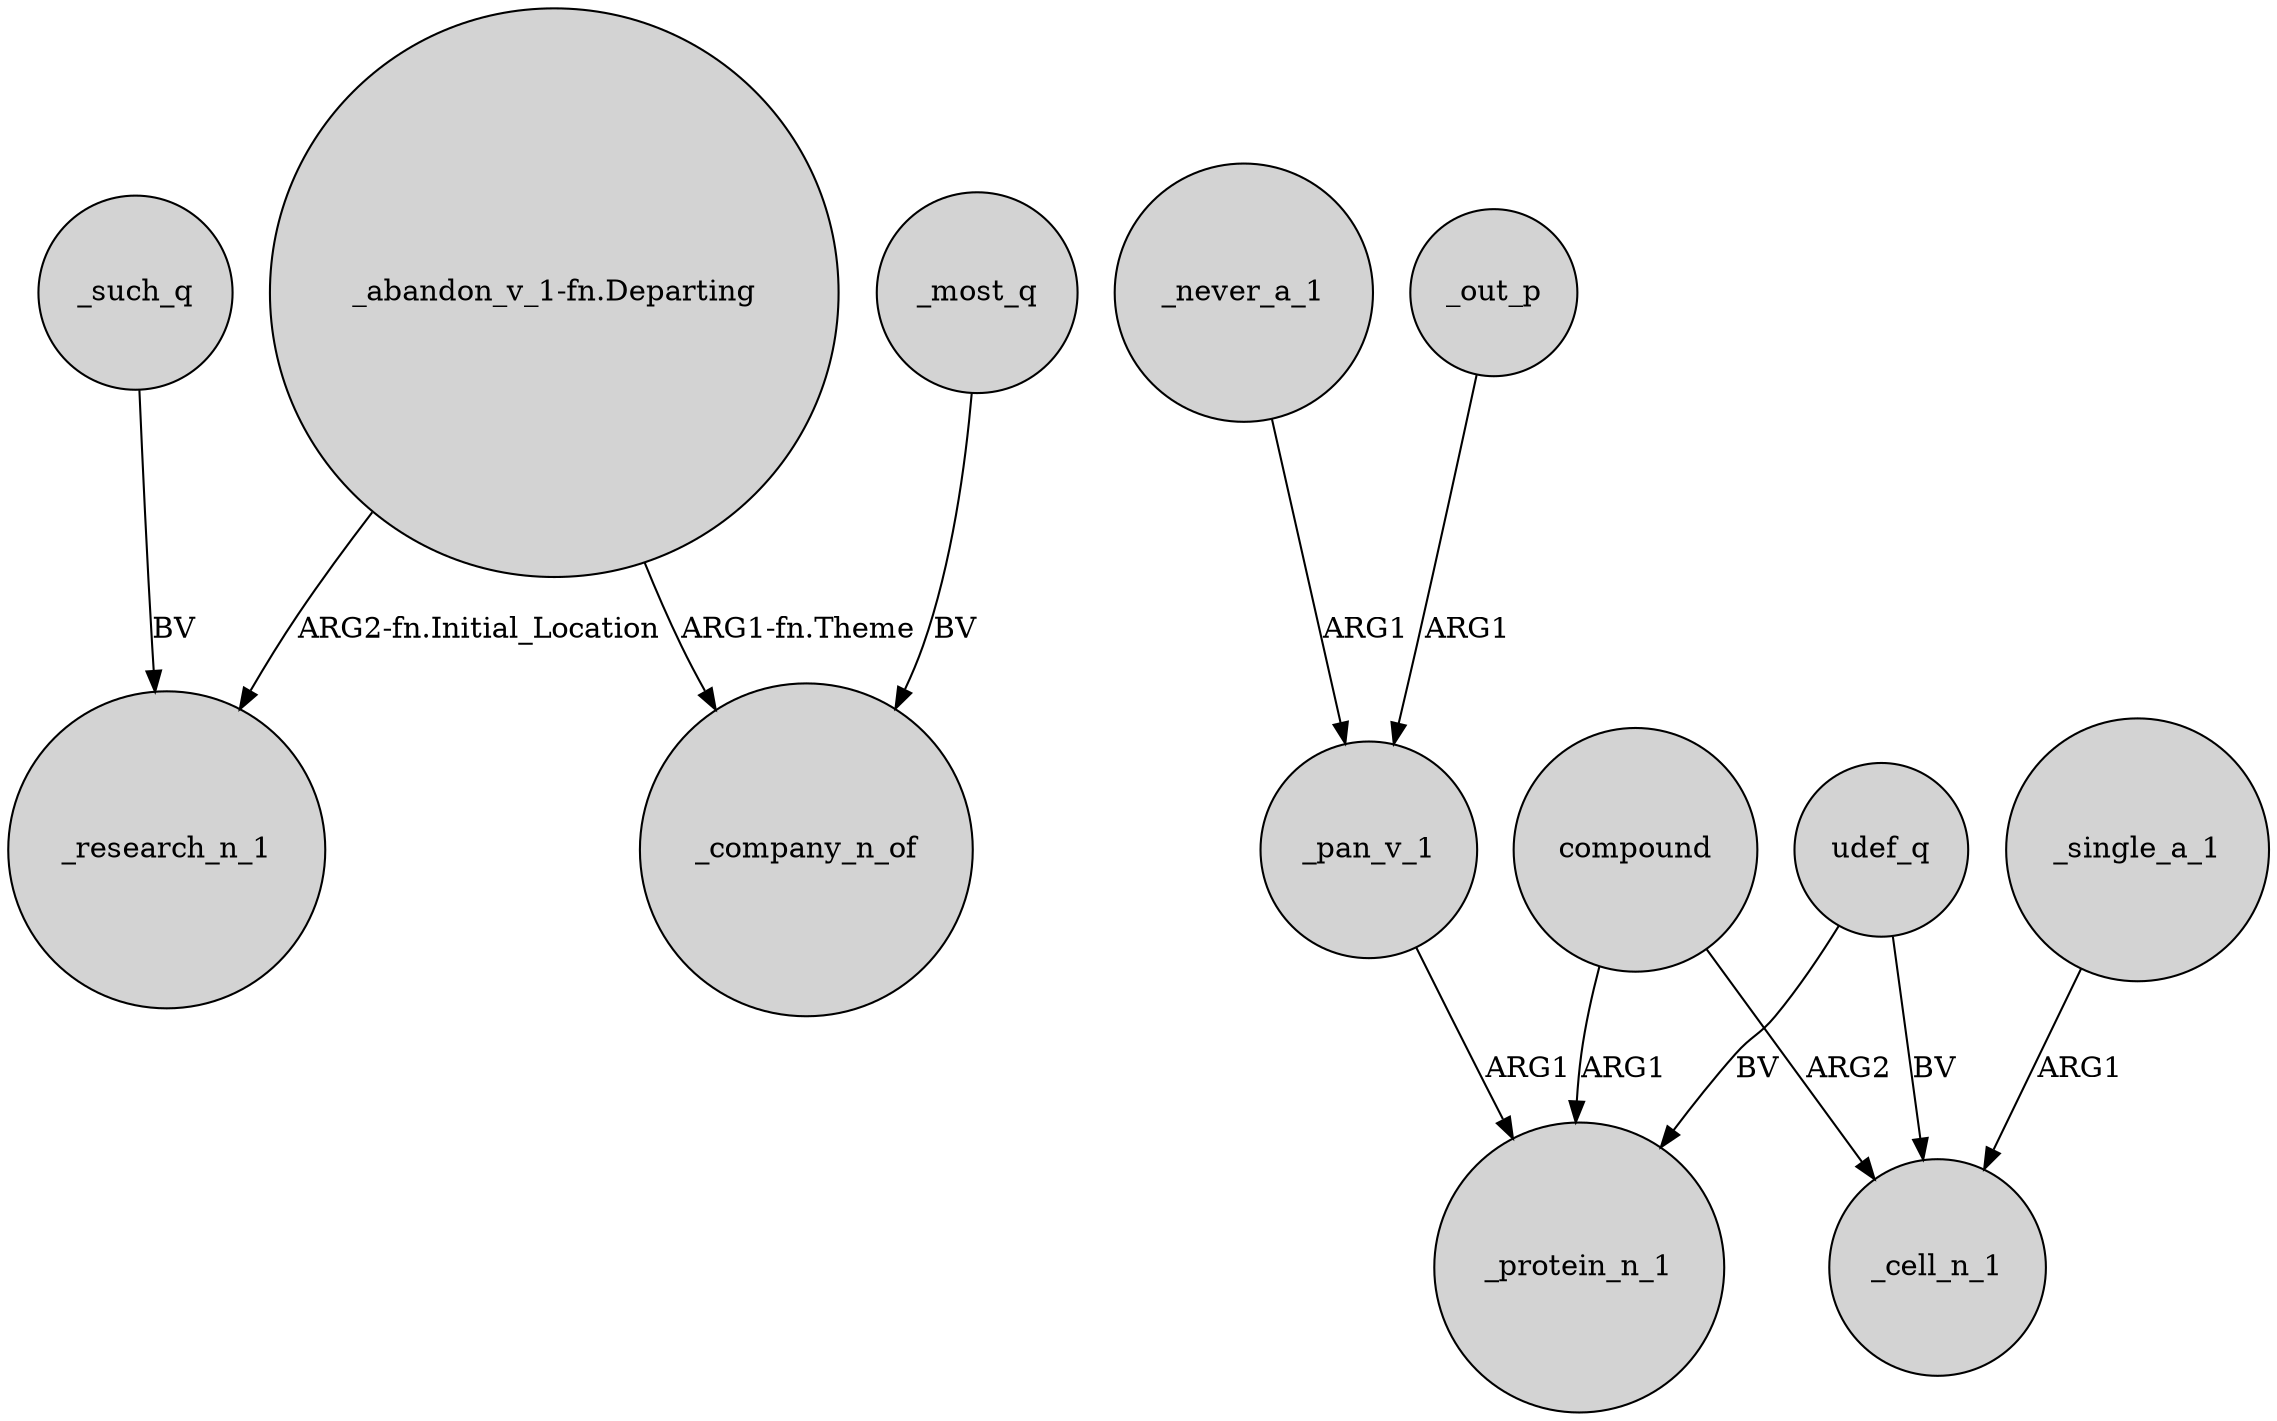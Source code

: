 digraph {
	node [shape=circle style=filled]
	"_abandon_v_1-fn.Departing" -> _research_n_1 [label="ARG2-fn.Initial_Location"]
	_such_q -> _research_n_1 [label=BV]
	compound -> _cell_n_1 [label=ARG2]
	"_abandon_v_1-fn.Departing" -> _company_n_of [label="ARG1-fn.Theme"]
	compound -> _protein_n_1 [label=ARG1]
	_never_a_1 -> _pan_v_1 [label=ARG1]
	_pan_v_1 -> _protein_n_1 [label=ARG1]
	_out_p -> _pan_v_1 [label=ARG1]
	_most_q -> _company_n_of [label=BV]
	udef_q -> _protein_n_1 [label=BV]
	udef_q -> _cell_n_1 [label=BV]
	_single_a_1 -> _cell_n_1 [label=ARG1]
}
